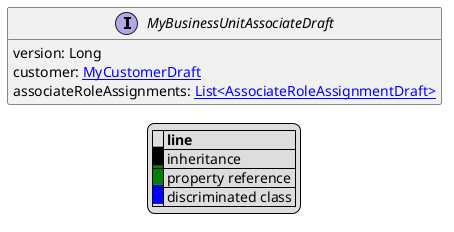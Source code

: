 @startuml

hide empty fields
hide empty methods
legend
|= |= line |
|<back:black>   </back>| inheritance |
|<back:green>   </back>| property reference |
|<back:blue>   </back>| discriminated class |
endlegend
interface MyBusinessUnitAssociateDraft [[MyBusinessUnitAssociateDraft.svg]]  {
    version: Long
    customer: [[MyCustomerDraft.svg MyCustomerDraft]]
    associateRoleAssignments: [[AssociateRoleAssignmentDraft.svg List<AssociateRoleAssignmentDraft>]]
}






@enduml
